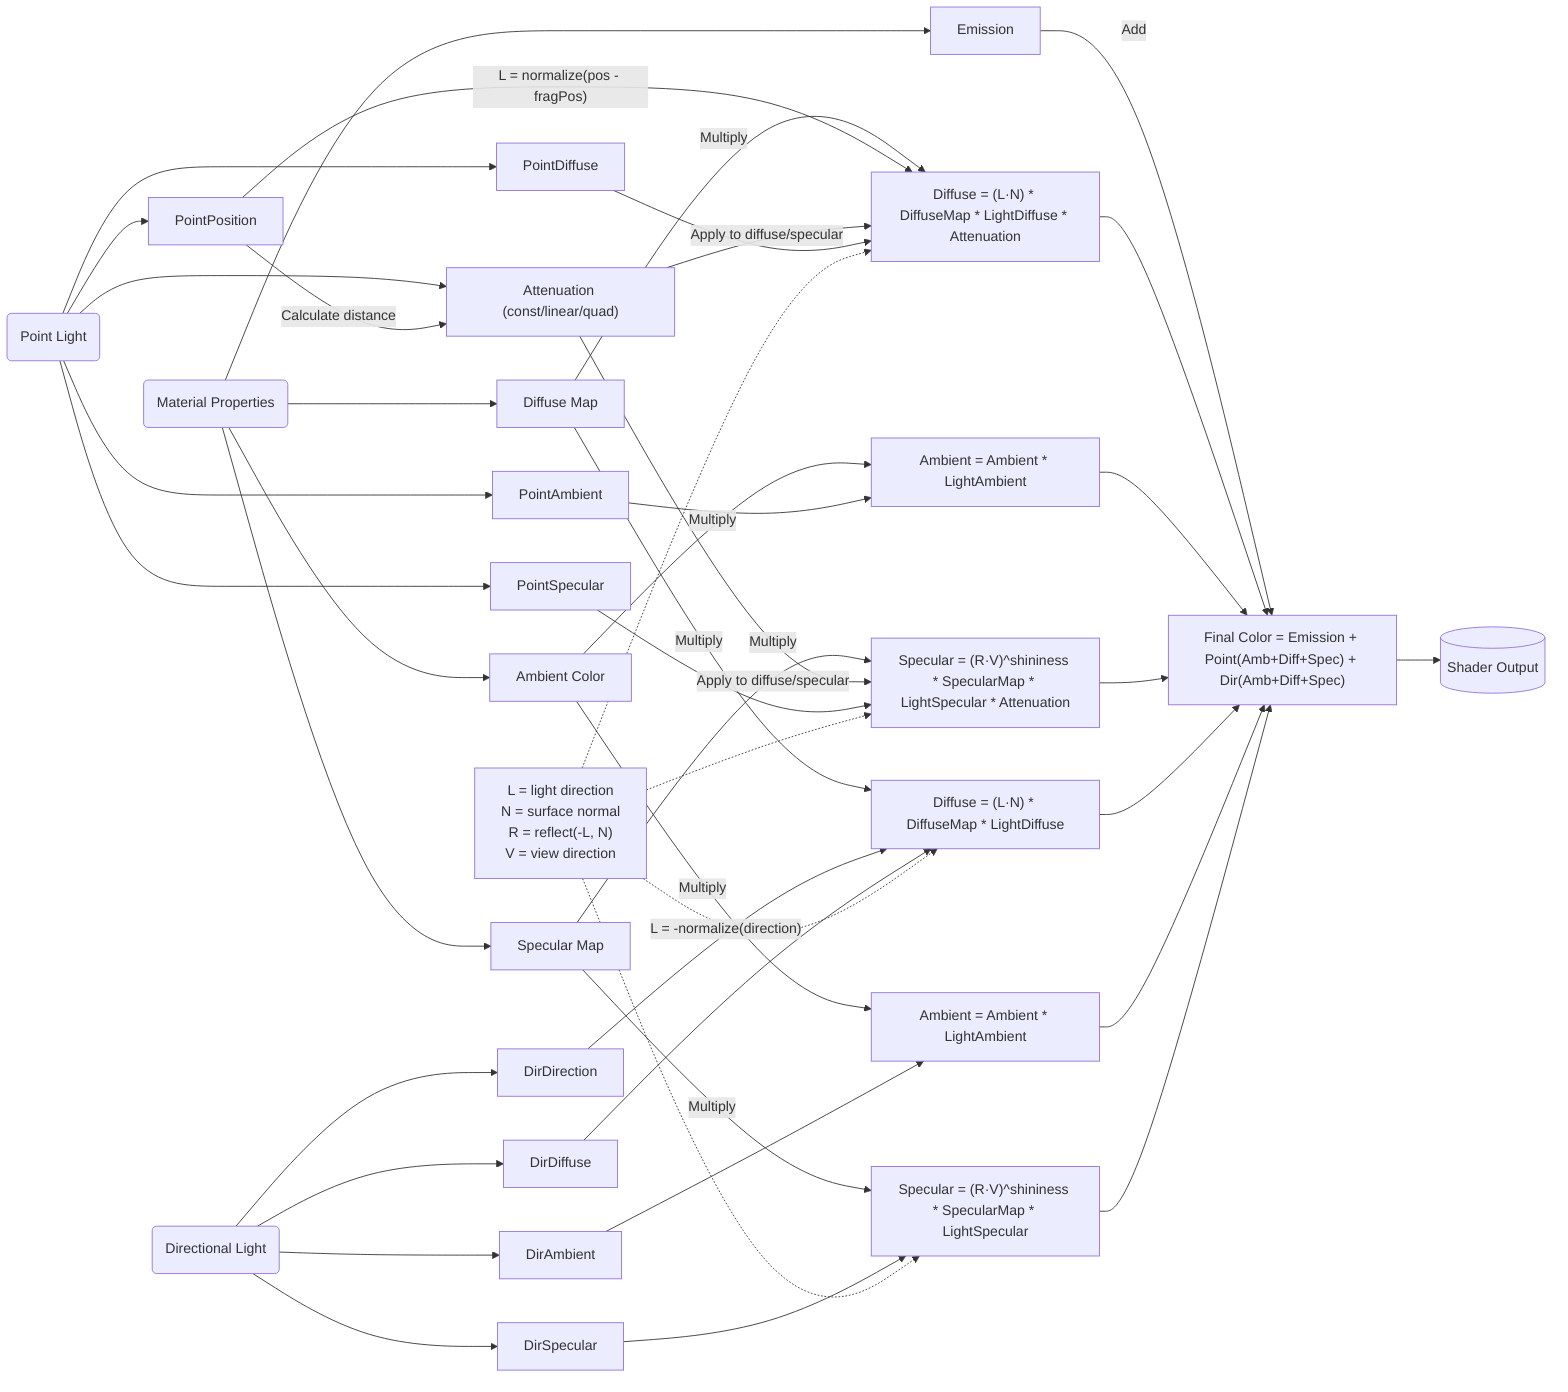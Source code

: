 flowchart LR

    %% Material
    Material("Material Properties")
    Material --> DiffuseMap
    Material --> Ambient
    Material --> SpecularMap
    Material --> EmissionMap

    DiffuseMap["Diffuse Map"] -->|"Multiply"| PointDiffuseCalc
    DiffuseMap -->|"Multiply"| DirDiffuseCalc
    Ambient["Ambient Color"] -->|"Multiply"| PointAmbientCalc
    Ambient -->|"Multiply"| DirAmbientCalc
    SpecularMap["Specular Map"] -->|"Multiply"| PointSpecularCalc
    SpecularMap -->|"Multiply"| DirSpecularCalc
    EmissionMap["Emission"] -->|"Add"| FinalColor

    %% POint light
    PointLight("Point Light") --> PointPosition
    PointLight --> PointDiffuse
    PointLight --> PointAmbient
    PointLight --> PointSpecular
    PointLight --> PointAttenuation["Attenuation (const/linear/quad)"]

    PointPosition -->|"L = normalize(pos - fragPos)"| PointDiffuseCalc
    PointPosition -->|"Calculate distance"| PointAttenuation
    PointAttenuation -->|"Apply to diffuse/specular"| PointDiffuseCalc
    PointAttenuation -->|"Apply to diffuse/specular"| PointSpecularCalc
    PointDiffuse --> PointDiffuseCalc
    PointAmbient --> PointAmbientCalc
    PointSpecular --> PointSpecularCalc

    PointDiffuseCalc["Diffuse = (L·N) * DiffuseMap * LightDiffuse * Attenuation"] --> FinalColor
    PointAmbientCalc["Ambient = Ambient * LightAmbient"] --> FinalColor
    PointSpecularCalc["Specular = (R·V)^shininess * SpecularMap * LightSpecular * Attenuation"] --> FinalColor

    %% Directional light graph
    DirLight("Directional Light") --> DirDirection
    DirLight --> DirDiffuse
    DirLight --> DirAmbient
    DirLight --> DirSpecular

    DirDirection -->|"L = -normalize(direction)"| DirDiffuseCalc
    DirDiffuse --> DirDiffuseCalc
    DirAmbient --> DirAmbientCalc
    DirSpecular --> DirSpecularCalc

    DirDiffuseCalc["Diffuse = (L·N) * DiffuseMap * LightDiffuse"] --> FinalColor
    DirAmbientCalc["Ambient = Ambient * LightAmbient"] --> FinalColor
    DirSpecularCalc["Specular = (R·V)^shininess * SpecularMap * LightSpecular"] --> FinalColor


    FinalColor["Final Color = Emission + Point(Amb+Diff+Spec) + Dir(Amb+Diff+Spec)"] --> ShaderOutput[("Shader Output")]

    note1["L = light direction
    N = surface normal\nR = reflect(-L, N)\nV = view direction"]:::note
    note1 -.-> PointDiffuseCalc
    note1 -.-> PointSpecularCalc
    note1 -.-> DirDiffuseCalc
    note1 -.-> DirSpecularCalc